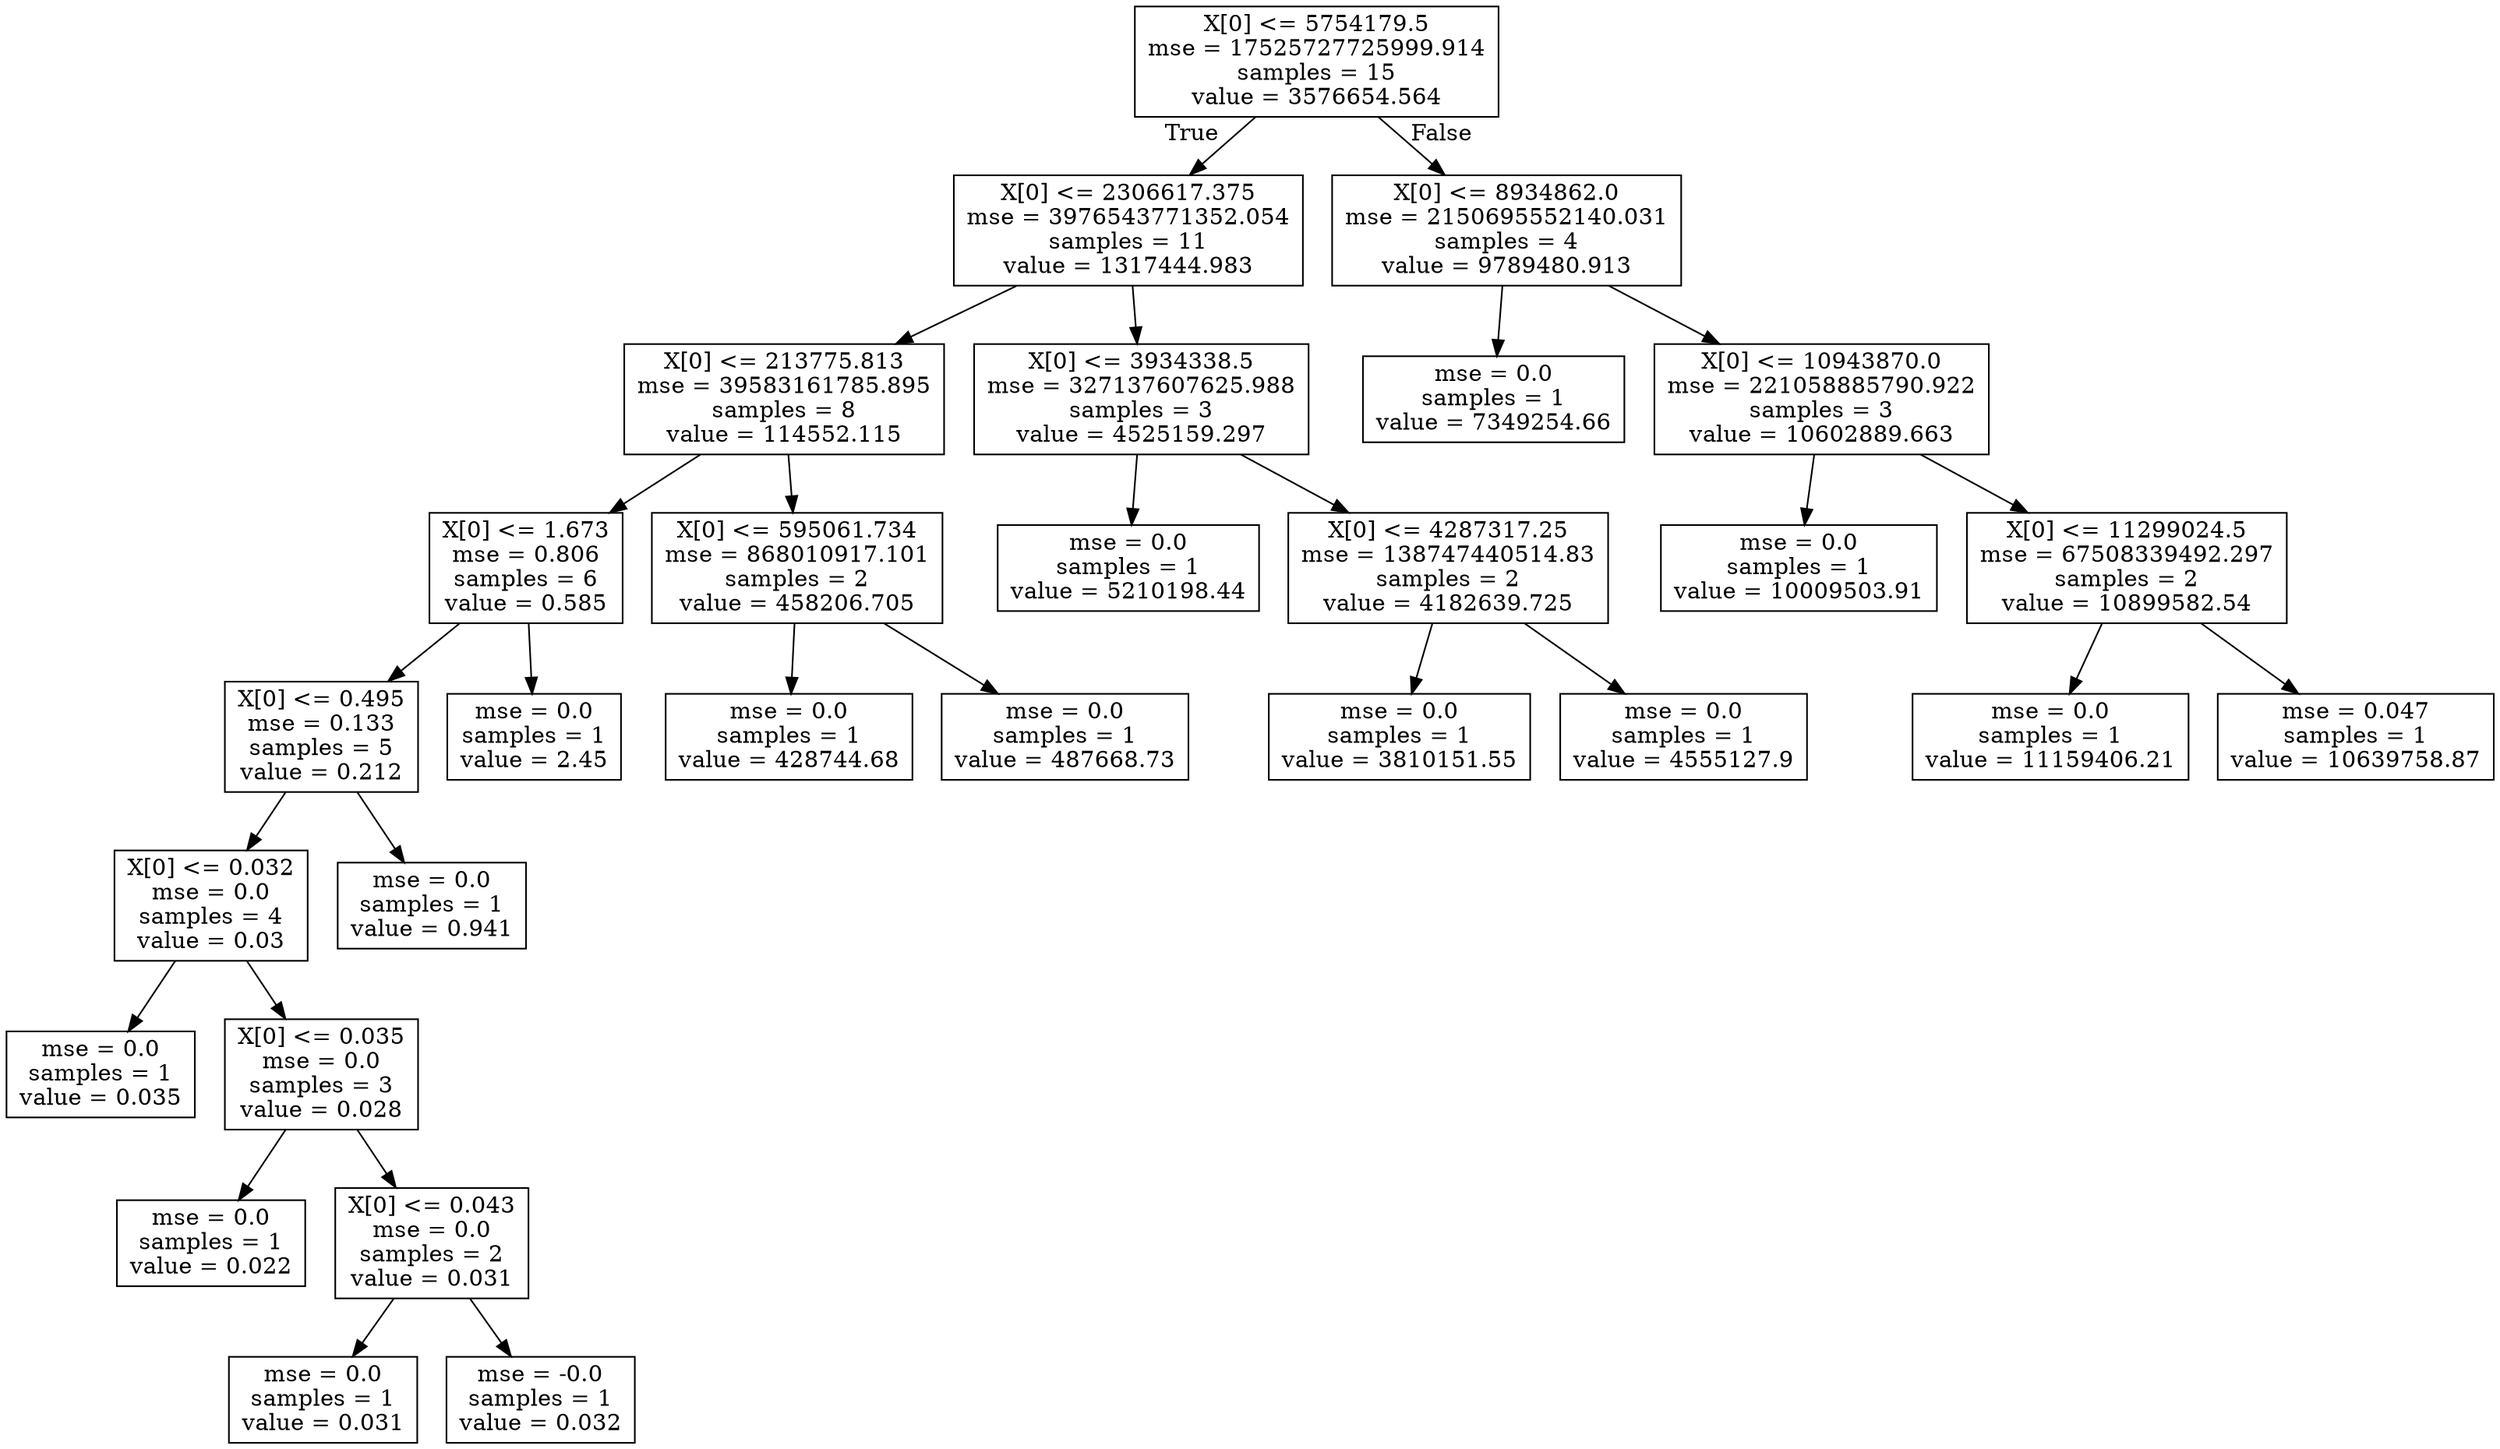 digraph Tree {
node [shape=box] ;
0 [label="X[0] <= 5754179.5\nmse = 17525727725999.914\nsamples = 15\nvalue = 3576654.564"] ;
1 [label="X[0] <= 2306617.375\nmse = 3976543771352.054\nsamples = 11\nvalue = 1317444.983"] ;
0 -> 1 [labeldistance=2.5, labelangle=45, headlabel="True"] ;
2 [label="X[0] <= 213775.813\nmse = 39583161785.895\nsamples = 8\nvalue = 114552.115"] ;
1 -> 2 ;
3 [label="X[0] <= 1.673\nmse = 0.806\nsamples = 6\nvalue = 0.585"] ;
2 -> 3 ;
4 [label="X[0] <= 0.495\nmse = 0.133\nsamples = 5\nvalue = 0.212"] ;
3 -> 4 ;
5 [label="X[0] <= 0.032\nmse = 0.0\nsamples = 4\nvalue = 0.03"] ;
4 -> 5 ;
6 [label="mse = 0.0\nsamples = 1\nvalue = 0.035"] ;
5 -> 6 ;
7 [label="X[0] <= 0.035\nmse = 0.0\nsamples = 3\nvalue = 0.028"] ;
5 -> 7 ;
8 [label="mse = 0.0\nsamples = 1\nvalue = 0.022"] ;
7 -> 8 ;
9 [label="X[0] <= 0.043\nmse = 0.0\nsamples = 2\nvalue = 0.031"] ;
7 -> 9 ;
10 [label="mse = 0.0\nsamples = 1\nvalue = 0.031"] ;
9 -> 10 ;
11 [label="mse = -0.0\nsamples = 1\nvalue = 0.032"] ;
9 -> 11 ;
12 [label="mse = 0.0\nsamples = 1\nvalue = 0.941"] ;
4 -> 12 ;
13 [label="mse = 0.0\nsamples = 1\nvalue = 2.45"] ;
3 -> 13 ;
14 [label="X[0] <= 595061.734\nmse = 868010917.101\nsamples = 2\nvalue = 458206.705"] ;
2 -> 14 ;
15 [label="mse = 0.0\nsamples = 1\nvalue = 428744.68"] ;
14 -> 15 ;
16 [label="mse = 0.0\nsamples = 1\nvalue = 487668.73"] ;
14 -> 16 ;
17 [label="X[0] <= 3934338.5\nmse = 327137607625.988\nsamples = 3\nvalue = 4525159.297"] ;
1 -> 17 ;
18 [label="mse = 0.0\nsamples = 1\nvalue = 5210198.44"] ;
17 -> 18 ;
19 [label="X[0] <= 4287317.25\nmse = 138747440514.83\nsamples = 2\nvalue = 4182639.725"] ;
17 -> 19 ;
20 [label="mse = 0.0\nsamples = 1\nvalue = 3810151.55"] ;
19 -> 20 ;
21 [label="mse = 0.0\nsamples = 1\nvalue = 4555127.9"] ;
19 -> 21 ;
22 [label="X[0] <= 8934862.0\nmse = 2150695552140.031\nsamples = 4\nvalue = 9789480.913"] ;
0 -> 22 [labeldistance=2.5, labelangle=-45, headlabel="False"] ;
23 [label="mse = 0.0\nsamples = 1\nvalue = 7349254.66"] ;
22 -> 23 ;
24 [label="X[0] <= 10943870.0\nmse = 221058885790.922\nsamples = 3\nvalue = 10602889.663"] ;
22 -> 24 ;
25 [label="mse = 0.0\nsamples = 1\nvalue = 10009503.91"] ;
24 -> 25 ;
26 [label="X[0] <= 11299024.5\nmse = 67508339492.297\nsamples = 2\nvalue = 10899582.54"] ;
24 -> 26 ;
27 [label="mse = 0.0\nsamples = 1\nvalue = 11159406.21"] ;
26 -> 27 ;
28 [label="mse = 0.047\nsamples = 1\nvalue = 10639758.87"] ;
26 -> 28 ;
}
